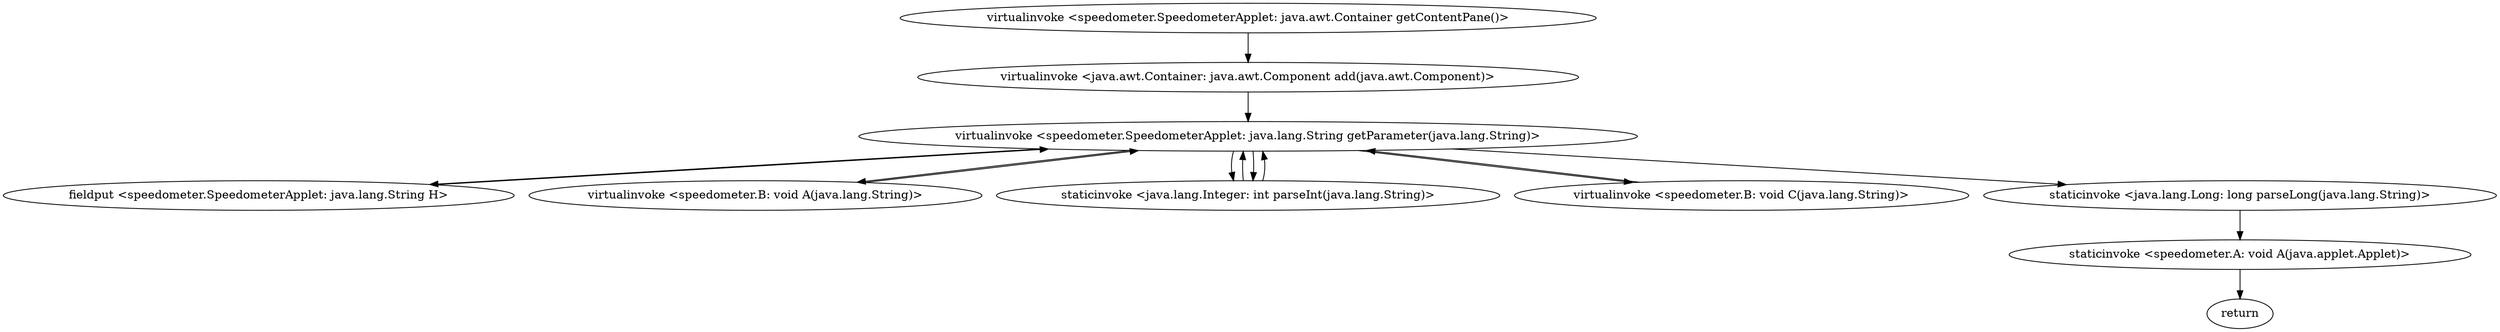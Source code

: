 digraph "" {
"virtualinvoke <speedometer.SpeedometerApplet: java.awt.Container getContentPane()>";
 "virtualinvoke <speedometer.SpeedometerApplet: java.awt.Container getContentPane()>"->"virtualinvoke <java.awt.Container: java.awt.Component add(java.awt.Component)>";
 "virtualinvoke <java.awt.Container: java.awt.Component add(java.awt.Component)>"->"virtualinvoke <speedometer.SpeedometerApplet: java.lang.String getParameter(java.lang.String)>";
 "virtualinvoke <speedometer.SpeedometerApplet: java.lang.String getParameter(java.lang.String)>"->"fieldput <speedometer.SpeedometerApplet: java.lang.String H>";
 "fieldput <speedometer.SpeedometerApplet: java.lang.String H>"->"virtualinvoke <speedometer.SpeedometerApplet: java.lang.String getParameter(java.lang.String)>";
 "virtualinvoke <speedometer.SpeedometerApplet: java.lang.String getParameter(java.lang.String)>"->"virtualinvoke <speedometer.B: void A(java.lang.String)>";
 "virtualinvoke <speedometer.B: void A(java.lang.String)>"->"virtualinvoke <speedometer.SpeedometerApplet: java.lang.String getParameter(java.lang.String)>";
 "virtualinvoke <speedometer.SpeedometerApplet: java.lang.String getParameter(java.lang.String)>"->"staticinvoke <java.lang.Integer: int parseInt(java.lang.String)>";
 "staticinvoke <java.lang.Integer: int parseInt(java.lang.String)>"->"virtualinvoke <speedometer.SpeedometerApplet: java.lang.String getParameter(java.lang.String)>";
 "virtualinvoke <speedometer.SpeedometerApplet: java.lang.String getParameter(java.lang.String)>"->"virtualinvoke <speedometer.B: void C(java.lang.String)>";
 "virtualinvoke <speedometer.B: void C(java.lang.String)>"->"virtualinvoke <speedometer.SpeedometerApplet: java.lang.String getParameter(java.lang.String)>";
 "virtualinvoke <speedometer.SpeedometerApplet: java.lang.String getParameter(java.lang.String)>"->"staticinvoke <java.lang.Integer: int parseInt(java.lang.String)>";
 "staticinvoke <java.lang.Integer: int parseInt(java.lang.String)>"->"virtualinvoke <speedometer.SpeedometerApplet: java.lang.String getParameter(java.lang.String)>";
 "virtualinvoke <speedometer.SpeedometerApplet: java.lang.String getParameter(java.lang.String)>"->"staticinvoke <java.lang.Long: long parseLong(java.lang.String)>";
 "staticinvoke <java.lang.Long: long parseLong(java.lang.String)>"->"staticinvoke <speedometer.A: void A(java.applet.Applet)>";
 "staticinvoke <speedometer.A: void A(java.applet.Applet)>"->"return";
}
